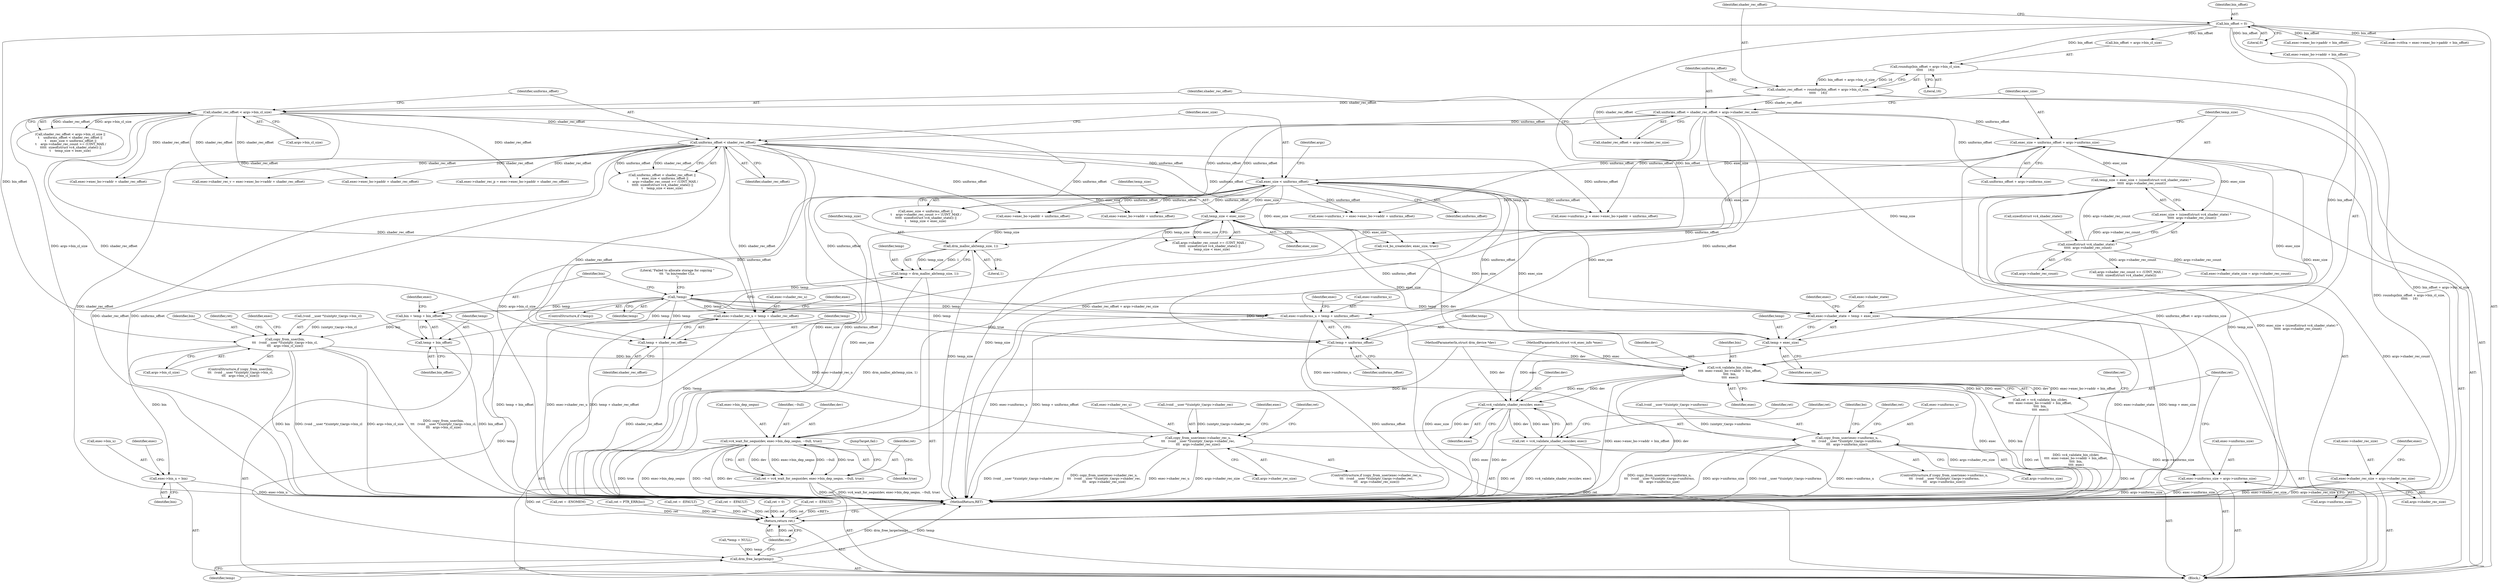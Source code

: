 digraph "0_linux_0f2ff82e11c86c05d051cae32b58226392d33bbf@API" {
"1000196" [label="(Call,drm_malloc_ab(temp_size, 1))"];
"1000187" [label="(Call,temp_size < exec_size)"];
"1000152" [label="(Call,temp_size = exec_size + (sizeof(struct vc4_shader_state) *\n \t\t\t\t\t  args->shader_rec_count))"];
"1000144" [label="(Call,exec_size = uniforms_offset + args->uniforms_size)"];
"1000136" [label="(Call,uniforms_offset = shader_rec_offset + args->shader_rec_size)"];
"1000126" [label="(Call,shader_rec_offset = roundup(bin_offset + args->bin_cl_size,\n\t\t\t\t\t     16))"];
"1000128" [label="(Call,roundup(bin_offset + args->bin_cl_size,\n\t\t\t\t\t     16))"];
"1000122" [label="(Call,bin_offset = 0)"];
"1000156" [label="(Call,sizeof(struct vc4_shader_state) *\n \t\t\t\t\t  args->shader_rec_count)"];
"1000175" [label="(Call,exec_size < uniforms_offset)"];
"1000171" [label="(Call,uniforms_offset < shader_rec_offset)"];
"1000165" [label="(Call,shader_rec_offset < args->bin_cl_size)"];
"1000194" [label="(Call,temp = drm_malloc_ab(temp_size, 1))"];
"1000200" [label="(Call,!temp)"];
"1000210" [label="(Call,bin = temp + bin_offset)"];
"1000244" [label="(Call,copy_from_user(bin,\n\t\t\t   (void __user *)(uintptr_t)args->bin_cl,\n\t\t\t   args->bin_cl_size))"];
"1000355" [label="(Call,exec->bin_u = bin)"];
"1000420" [label="(Call,vc4_validate_bin_cl(dev,\n\t\t\t\t  exec->exec_bo->vaddr + bin_offset,\n\t\t\t\t  bin,\n\t\t\t\t  exec))"];
"1000418" [label="(Call,ret = vc4_validate_bin_cl(dev,\n\t\t\t\t  exec->exec_bo->vaddr + bin_offset,\n\t\t\t\t  bin,\n\t\t\t\t  exec))"];
"1000454" [label="(Return,return ret;)"];
"1000436" [label="(Call,vc4_validate_shader_recs(dev, exec))"];
"1000434" [label="(Call,ret = vc4_validate_shader_recs(dev, exec))"];
"1000444" [label="(Call,vc4_wait_for_seqno(dev, exec->bin_dep_seqno, ~0ull, true))"];
"1000442" [label="(Call,ret = vc4_wait_for_seqno(dev, exec->bin_dep_seqno, ~0ull, true))"];
"1000212" [label="(Call,temp + bin_offset)"];
"1000215" [label="(Call,exec->shader_rec_u = temp + shader_rec_offset)"];
"1000263" [label="(Call,copy_from_user(exec->shader_rec_u,\n\t\t\t   (void __user *)(uintptr_t)args->shader_rec,\n\t\t\t   args->shader_rec_size))"];
"1000382" [label="(Call,exec->shader_rec_size = args->shader_rec_size)"];
"1000219" [label="(Call,temp + shader_rec_offset)"];
"1000222" [label="(Call,exec->uniforms_u = temp + uniforms_offset)"];
"1000284" [label="(Call,copy_from_user(exec->uniforms_u,\n\t\t\t   (void __user *)(uintptr_t)args->uniforms,\n\t\t\t   args->uniforms_size))"];
"1000411" [label="(Call,exec->uniforms_size = args->uniforms_size)"];
"1000226" [label="(Call,temp + uniforms_offset)"];
"1000229" [label="(Call,exec->shader_state = temp + exec_size)"];
"1000233" [label="(Call,temp + exec_size)"];
"1000452" [label="(Call,drm_free_large(temp))"];
"1000205" [label="(Call,ret = -ENOMEM)"];
"1000195" [label="(Identifier,temp)"];
"1000227" [label="(Identifier,temp)"];
"1000217" [label="(Identifier,exec)"];
"1000316" [label="(Call,ret = PTR_ERR(bo))"];
"1000440" [label="(Identifier,ret)"];
"1000429" [label="(Identifier,bin)"];
"1000422" [label="(Call,exec->exec_bo->vaddr + bin_offset)"];
"1000152" [label="(Call,temp_size = exec_size + (sizeof(struct vc4_shader_state) *\n \t\t\t\t\t  args->shader_rec_count))"];
"1000284" [label="(Call,copy_from_user(exec->uniforms_u,\n\t\t\t   (void __user *)(uintptr_t)args->uniforms,\n\t\t\t   args->uniforms_size))"];
"1000219" [label="(Call,temp + shader_rec_offset)"];
"1000404" [label="(Call,exec->exec_bo->paddr + uniforms_offset)"];
"1000177" [label="(Identifier,uniforms_offset)"];
"1000305" [label="(Identifier,bo)"];
"1000204" [label="(Literal,\"Failed to allocate storage for copying \"\n\t\t\t  \"in bin/render CLs.\n\")"];
"1000295" [label="(Call,args->uniforms_size)"];
"1000386" [label="(Call,args->shader_rec_size)"];
"1000420" [label="(Call,vc4_validate_bin_cl(dev,\n\t\t\t\t  exec->exec_bo->vaddr + bin_offset,\n\t\t\t\t  bin,\n\t\t\t\t  exec))"];
"1000375" [label="(Call,exec->exec_bo->paddr + shader_rec_offset)"];
"1000103" [label="(MethodParameterIn,struct drm_device *dev)"];
"1000124" [label="(Literal,0)"];
"1000167" [label="(Call,args->bin_cl_size)"];
"1000157" [label="(Call,sizeof(struct vc4_shader_state))"];
"1000172" [label="(Identifier,uniforms_offset)"];
"1000300" [label="(Identifier,ret)"];
"1000154" [label="(Call,exec_size + (sizeof(struct vc4_shader_state) *\n \t\t\t\t\t  args->shader_rec_count))"];
"1000371" [label="(Call,exec->shader_rec_p = exec->exec_bo->paddr + shader_rec_offset)"];
"1000451" [label="(JumpTarget,fail:)"];
"1000176" [label="(Identifier,exec_size)"];
"1000253" [label="(Call,args->bin_cl_size)"];
"1000236" [label="(Call,exec->shader_state_size = args->shader_rec_count)"];
"1000211" [label="(Identifier,bin)"];
"1000432" [label="(Identifier,ret)"];
"1000113" [label="(Call,*temp = NULL)"];
"1000171" [label="(Call,uniforms_offset < shader_rec_offset)"];
"1000187" [label="(Call,temp_size < exec_size)"];
"1000200" [label="(Call,!temp)"];
"1000437" [label="(Identifier,dev)"];
"1000444" [label="(Call,vc4_wait_for_seqno(dev, exec->bin_dep_seqno, ~0ull, true))"];
"1000299" [label="(Call,ret = -EFAULT)"];
"1000383" [label="(Call,exec->shader_rec_size)"];
"1000267" [label="(Call,(void __user *)(uintptr_t)args->shader_rec)"];
"1000348" [label="(Call,exec->exec_bo->paddr + bin_offset)"];
"1000285" [label="(Call,exec->uniforms_u)"];
"1000104" [label="(MethodParameterIn,struct vc4_exec_info *exec)"];
"1000288" [label="(Call,(void __user *)(uintptr_t)args->uniforms)"];
"1000153" [label="(Identifier,temp_size)"];
"1000164" [label="(Call,shader_rec_offset < args->bin_cl_size ||\n\t    uniforms_offset < shader_rec_offset ||\n \t    exec_size < uniforms_offset ||\n \t    args->shader_rec_count >= (UINT_MAX /\n \t\t\t\t\t  sizeof(struct vc4_shader_state)) ||\n\t    temp_size < exec_size)"];
"1000382" [label="(Call,exec->shader_rec_size = args->shader_rec_size)"];
"1000238" [label="(Identifier,exec)"];
"1000222" [label="(Call,exec->uniforms_u = temp + uniforms_offset)"];
"1000165" [label="(Call,shader_rec_offset < args->bin_cl_size)"];
"1000221" [label="(Identifier,shader_rec_offset)"];
"1000199" [label="(ControlStructure,if (!temp))"];
"1000146" [label="(Call,uniforms_offset + args->uniforms_size)"];
"1000359" [label="(Identifier,bin)"];
"1000456" [label="(MethodReturn,RET)"];
"1000393" [label="(Call,exec->exec_bo->vaddr + uniforms_offset)"];
"1000194" [label="(Call,temp = drm_malloc_ab(temp_size, 1))"];
"1000400" [label="(Call,exec->uniforms_p = exec->exec_bo->paddr + uniforms_offset)"];
"1000129" [label="(Call,bin_offset + args->bin_cl_size)"];
"1000430" [label="(Identifier,exec)"];
"1000415" [label="(Call,args->uniforms_size)"];
"1000188" [label="(Identifier,temp_size)"];
"1000197" [label="(Identifier,temp_size)"];
"1000344" [label="(Call,exec->ct0ca = exec->exec_bo->paddr + bin_offset)"];
"1000128" [label="(Call,roundup(bin_offset + args->bin_cl_size,\n\t\t\t\t\t     16))"];
"1000306" [label="(Call,vc4_bo_create(dev, exec_size, true))"];
"1000274" [label="(Call,args->shader_rec_size)"];
"1000443" [label="(Identifier,ret)"];
"1000234" [label="(Identifier,temp)"];
"1000362" [label="(Identifier,exec)"];
"1000446" [label="(Call,exec->bin_dep_seqno)"];
"1000122" [label="(Call,bin_offset = 0)"];
"1000226" [label="(Call,temp + uniforms_offset)"];
"1000170" [label="(Call,uniforms_offset < shader_rec_offset ||\n \t    exec_size < uniforms_offset ||\n \t    args->shader_rec_count >= (UINT_MAX /\n \t\t\t\t\t  sizeof(struct vc4_shader_state)) ||\n\t    temp_size < exec_size)"];
"1000233" [label="(Call,temp + exec_size)"];
"1000389" [label="(Call,exec->uniforms_v = exec->exec_bo->vaddr + uniforms_offset)"];
"1000159" [label="(Call,args->shader_rec_count)"];
"1000257" [label="(Call,ret = -EFAULT)"];
"1000145" [label="(Identifier,exec_size)"];
"1000265" [label="(Identifier,exec)"];
"1000454" [label="(Return,return ret;)"];
"1000411" [label="(Call,exec->uniforms_size = args->uniforms_size)"];
"1000235" [label="(Identifier,exec_size)"];
"1000181" [label="(Identifier,args)"];
"1000262" [label="(ControlStructure,if (copy_from_user(exec->shader_rec_u,\n\t\t\t   (void __user *)(uintptr_t)args->shader_rec,\n\t\t\t   args->shader_rec_size)))"];
"1000244" [label="(Call,copy_from_user(bin,\n\t\t\t   (void __user *)(uintptr_t)args->bin_cl,\n\t\t\t   args->bin_cl_size))"];
"1000243" [label="(ControlStructure,if (copy_from_user(bin,\n\t\t\t   (void __user *)(uintptr_t)args->bin_cl,\n\t\t\t   args->bin_cl_size)))"];
"1000449" [label="(Identifier,~0ull)"];
"1000137" [label="(Identifier,uniforms_offset)"];
"1000356" [label="(Call,exec->bin_u)"];
"1000173" [label="(Identifier,shader_rec_offset)"];
"1000436" [label="(Call,vc4_validate_shader_recs(dev, exec))"];
"1000127" [label="(Identifier,shader_rec_offset)"];
"1000118" [label="(Call,ret = 0)"];
"1000412" [label="(Call,exec->uniforms_size)"];
"1000215" [label="(Call,exec->shader_rec_u = temp + shader_rec_offset)"];
"1000455" [label="(Identifier,ret)"];
"1000198" [label="(Literal,1)"];
"1000231" [label="(Identifier,exec)"];
"1000445" [label="(Identifier,dev)"];
"1000105" [label="(Block,)"];
"1000286" [label="(Identifier,exec)"];
"1000230" [label="(Call,exec->shader_state)"];
"1000210" [label="(Call,bin = temp + bin_offset)"];
"1000391" [label="(Identifier,exec)"];
"1000126" [label="(Call,shader_rec_offset = roundup(bin_offset + args->bin_cl_size,\n\t\t\t\t\t     16))"];
"1000214" [label="(Identifier,bin_offset)"];
"1000279" [label="(Identifier,ret)"];
"1000421" [label="(Identifier,dev)"];
"1000434" [label="(Call,ret = vc4_validate_shader_recs(dev, exec))"];
"1000418" [label="(Call,ret = vc4_validate_bin_cl(dev,\n\t\t\t\t  exec->exec_bo->vaddr + bin_offset,\n\t\t\t\t  bin,\n\t\t\t\t  exec))"];
"1000201" [label="(Identifier,temp)"];
"1000220" [label="(Identifier,temp)"];
"1000189" [label="(Identifier,exec_size)"];
"1000228" [label="(Identifier,uniforms_offset)"];
"1000246" [label="(Call,(void __user *)(uintptr_t)args->bin_cl)"];
"1000138" [label="(Call,shader_rec_offset + args->shader_rec_size)"];
"1000438" [label="(Identifier,exec)"];
"1000245" [label="(Identifier,bin)"];
"1000450" [label="(Identifier,true)"];
"1000175" [label="(Call,exec_size < uniforms_offset)"];
"1000229" [label="(Call,exec->shader_state = temp + exec_size)"];
"1000278" [label="(Call,ret = -EFAULT)"];
"1000196" [label="(Call,drm_malloc_ab(temp_size, 1))"];
"1000216" [label="(Call,exec->shader_rec_u)"];
"1000179" [label="(Call,args->shader_rec_count >= (UINT_MAX /\n \t\t\t\t\t  sizeof(struct vc4_shader_state)))"];
"1000224" [label="(Identifier,exec)"];
"1000364" [label="(Call,exec->exec_bo->vaddr + shader_rec_offset)"];
"1000174" [label="(Call,exec_size < uniforms_offset ||\n \t    args->shader_rec_count >= (UINT_MAX /\n \t\t\t\t\t  sizeof(struct vc4_shader_state)) ||\n\t    temp_size < exec_size)"];
"1000360" [label="(Call,exec->shader_rec_v = exec->exec_bo->vaddr + shader_rec_offset)"];
"1000453" [label="(Identifier,temp)"];
"1000166" [label="(Identifier,shader_rec_offset)"];
"1000419" [label="(Identifier,ret)"];
"1000355" [label="(Call,exec->bin_u = bin)"];
"1000178" [label="(Call,args->shader_rec_count >= (UINT_MAX /\n \t\t\t\t\t  sizeof(struct vc4_shader_state)) ||\n\t    temp_size < exec_size)"];
"1000213" [label="(Identifier,temp)"];
"1000435" [label="(Identifier,ret)"];
"1000442" [label="(Call,ret = vc4_wait_for_seqno(dev, exec->bin_dep_seqno, ~0ull, true))"];
"1000144" [label="(Call,exec_size = uniforms_offset + args->uniforms_size)"];
"1000264" [label="(Call,exec->shader_rec_u)"];
"1000258" [label="(Identifier,ret)"];
"1000212" [label="(Call,temp + bin_offset)"];
"1000156" [label="(Call,sizeof(struct vc4_shader_state) *\n \t\t\t\t\t  args->shader_rec_count)"];
"1000283" [label="(ControlStructure,if (copy_from_user(exec->uniforms_u,\n\t\t\t   (void __user *)(uintptr_t)args->uniforms,\n\t\t\t   args->uniforms_size)))"];
"1000123" [label="(Identifier,bin_offset)"];
"1000263" [label="(Call,copy_from_user(exec->shader_rec_u,\n\t\t\t   (void __user *)(uintptr_t)args->shader_rec,\n\t\t\t   args->shader_rec_size))"];
"1000223" [label="(Call,exec->uniforms_u)"];
"1000136" [label="(Call,uniforms_offset = shader_rec_offset + args->shader_rec_size)"];
"1000134" [label="(Literal,16)"];
"1000452" [label="(Call,drm_free_large(temp))"];
"1000196" -> "1000194"  [label="AST: "];
"1000196" -> "1000198"  [label="CFG: "];
"1000197" -> "1000196"  [label="AST: "];
"1000198" -> "1000196"  [label="AST: "];
"1000194" -> "1000196"  [label="CFG: "];
"1000196" -> "1000456"  [label="DDG: temp_size"];
"1000196" -> "1000194"  [label="DDG: temp_size"];
"1000196" -> "1000194"  [label="DDG: 1"];
"1000187" -> "1000196"  [label="DDG: temp_size"];
"1000152" -> "1000196"  [label="DDG: temp_size"];
"1000187" -> "1000178"  [label="AST: "];
"1000187" -> "1000189"  [label="CFG: "];
"1000188" -> "1000187"  [label="AST: "];
"1000189" -> "1000187"  [label="AST: "];
"1000178" -> "1000187"  [label="CFG: "];
"1000187" -> "1000456"  [label="DDG: temp_size"];
"1000187" -> "1000456"  [label="DDG: exec_size"];
"1000187" -> "1000178"  [label="DDG: temp_size"];
"1000187" -> "1000178"  [label="DDG: exec_size"];
"1000152" -> "1000187"  [label="DDG: temp_size"];
"1000175" -> "1000187"  [label="DDG: exec_size"];
"1000187" -> "1000229"  [label="DDG: exec_size"];
"1000187" -> "1000233"  [label="DDG: exec_size"];
"1000187" -> "1000306"  [label="DDG: exec_size"];
"1000152" -> "1000105"  [label="AST: "];
"1000152" -> "1000154"  [label="CFG: "];
"1000153" -> "1000152"  [label="AST: "];
"1000154" -> "1000152"  [label="AST: "];
"1000166" -> "1000152"  [label="CFG: "];
"1000152" -> "1000456"  [label="DDG: temp_size"];
"1000152" -> "1000456"  [label="DDG: exec_size + (sizeof(struct vc4_shader_state) *\n \t\t\t\t\t  args->shader_rec_count)"];
"1000144" -> "1000152"  [label="DDG: exec_size"];
"1000156" -> "1000152"  [label="DDG: args->shader_rec_count"];
"1000144" -> "1000105"  [label="AST: "];
"1000144" -> "1000146"  [label="CFG: "];
"1000145" -> "1000144"  [label="AST: "];
"1000146" -> "1000144"  [label="AST: "];
"1000153" -> "1000144"  [label="CFG: "];
"1000144" -> "1000456"  [label="DDG: uniforms_offset + args->uniforms_size"];
"1000136" -> "1000144"  [label="DDG: uniforms_offset"];
"1000144" -> "1000154"  [label="DDG: exec_size"];
"1000144" -> "1000175"  [label="DDG: exec_size"];
"1000144" -> "1000229"  [label="DDG: exec_size"];
"1000144" -> "1000233"  [label="DDG: exec_size"];
"1000144" -> "1000306"  [label="DDG: exec_size"];
"1000136" -> "1000105"  [label="AST: "];
"1000136" -> "1000138"  [label="CFG: "];
"1000137" -> "1000136"  [label="AST: "];
"1000138" -> "1000136"  [label="AST: "];
"1000145" -> "1000136"  [label="CFG: "];
"1000136" -> "1000456"  [label="DDG: shader_rec_offset + args->shader_rec_size"];
"1000126" -> "1000136"  [label="DDG: shader_rec_offset"];
"1000136" -> "1000146"  [label="DDG: uniforms_offset"];
"1000136" -> "1000171"  [label="DDG: uniforms_offset"];
"1000136" -> "1000222"  [label="DDG: uniforms_offset"];
"1000136" -> "1000226"  [label="DDG: uniforms_offset"];
"1000136" -> "1000389"  [label="DDG: uniforms_offset"];
"1000136" -> "1000393"  [label="DDG: uniforms_offset"];
"1000136" -> "1000400"  [label="DDG: uniforms_offset"];
"1000136" -> "1000404"  [label="DDG: uniforms_offset"];
"1000126" -> "1000105"  [label="AST: "];
"1000126" -> "1000128"  [label="CFG: "];
"1000127" -> "1000126"  [label="AST: "];
"1000128" -> "1000126"  [label="AST: "];
"1000137" -> "1000126"  [label="CFG: "];
"1000126" -> "1000456"  [label="DDG: roundup(bin_offset + args->bin_cl_size,\n\t\t\t\t\t     16)"];
"1000128" -> "1000126"  [label="DDG: bin_offset + args->bin_cl_size"];
"1000128" -> "1000126"  [label="DDG: 16"];
"1000126" -> "1000138"  [label="DDG: shader_rec_offset"];
"1000126" -> "1000165"  [label="DDG: shader_rec_offset"];
"1000128" -> "1000134"  [label="CFG: "];
"1000129" -> "1000128"  [label="AST: "];
"1000134" -> "1000128"  [label="AST: "];
"1000128" -> "1000456"  [label="DDG: bin_offset + args->bin_cl_size"];
"1000122" -> "1000128"  [label="DDG: bin_offset"];
"1000122" -> "1000105"  [label="AST: "];
"1000122" -> "1000124"  [label="CFG: "];
"1000123" -> "1000122"  [label="AST: "];
"1000124" -> "1000122"  [label="AST: "];
"1000127" -> "1000122"  [label="CFG: "];
"1000122" -> "1000129"  [label="DDG: bin_offset"];
"1000122" -> "1000210"  [label="DDG: bin_offset"];
"1000122" -> "1000212"  [label="DDG: bin_offset"];
"1000122" -> "1000344"  [label="DDG: bin_offset"];
"1000122" -> "1000348"  [label="DDG: bin_offset"];
"1000122" -> "1000420"  [label="DDG: bin_offset"];
"1000122" -> "1000422"  [label="DDG: bin_offset"];
"1000156" -> "1000154"  [label="AST: "];
"1000156" -> "1000159"  [label="CFG: "];
"1000157" -> "1000156"  [label="AST: "];
"1000159" -> "1000156"  [label="AST: "];
"1000154" -> "1000156"  [label="CFG: "];
"1000156" -> "1000456"  [label="DDG: args->shader_rec_count"];
"1000156" -> "1000154"  [label="DDG: args->shader_rec_count"];
"1000156" -> "1000179"  [label="DDG: args->shader_rec_count"];
"1000156" -> "1000236"  [label="DDG: args->shader_rec_count"];
"1000175" -> "1000174"  [label="AST: "];
"1000175" -> "1000177"  [label="CFG: "];
"1000176" -> "1000175"  [label="AST: "];
"1000177" -> "1000175"  [label="AST: "];
"1000181" -> "1000175"  [label="CFG: "];
"1000174" -> "1000175"  [label="CFG: "];
"1000175" -> "1000456"  [label="DDG: exec_size"];
"1000175" -> "1000456"  [label="DDG: uniforms_offset"];
"1000175" -> "1000174"  [label="DDG: exec_size"];
"1000175" -> "1000174"  [label="DDG: uniforms_offset"];
"1000171" -> "1000175"  [label="DDG: uniforms_offset"];
"1000175" -> "1000222"  [label="DDG: uniforms_offset"];
"1000175" -> "1000226"  [label="DDG: uniforms_offset"];
"1000175" -> "1000229"  [label="DDG: exec_size"];
"1000175" -> "1000233"  [label="DDG: exec_size"];
"1000175" -> "1000306"  [label="DDG: exec_size"];
"1000175" -> "1000389"  [label="DDG: uniforms_offset"];
"1000175" -> "1000393"  [label="DDG: uniforms_offset"];
"1000175" -> "1000400"  [label="DDG: uniforms_offset"];
"1000175" -> "1000404"  [label="DDG: uniforms_offset"];
"1000171" -> "1000170"  [label="AST: "];
"1000171" -> "1000173"  [label="CFG: "];
"1000172" -> "1000171"  [label="AST: "];
"1000173" -> "1000171"  [label="AST: "];
"1000176" -> "1000171"  [label="CFG: "];
"1000170" -> "1000171"  [label="CFG: "];
"1000171" -> "1000456"  [label="DDG: uniforms_offset"];
"1000171" -> "1000456"  [label="DDG: shader_rec_offset"];
"1000171" -> "1000170"  [label="DDG: uniforms_offset"];
"1000171" -> "1000170"  [label="DDG: shader_rec_offset"];
"1000165" -> "1000171"  [label="DDG: shader_rec_offset"];
"1000171" -> "1000215"  [label="DDG: shader_rec_offset"];
"1000171" -> "1000219"  [label="DDG: shader_rec_offset"];
"1000171" -> "1000222"  [label="DDG: uniforms_offset"];
"1000171" -> "1000226"  [label="DDG: uniforms_offset"];
"1000171" -> "1000360"  [label="DDG: shader_rec_offset"];
"1000171" -> "1000364"  [label="DDG: shader_rec_offset"];
"1000171" -> "1000371"  [label="DDG: shader_rec_offset"];
"1000171" -> "1000375"  [label="DDG: shader_rec_offset"];
"1000171" -> "1000389"  [label="DDG: uniforms_offset"];
"1000171" -> "1000393"  [label="DDG: uniforms_offset"];
"1000171" -> "1000400"  [label="DDG: uniforms_offset"];
"1000171" -> "1000404"  [label="DDG: uniforms_offset"];
"1000165" -> "1000164"  [label="AST: "];
"1000165" -> "1000167"  [label="CFG: "];
"1000166" -> "1000165"  [label="AST: "];
"1000167" -> "1000165"  [label="AST: "];
"1000172" -> "1000165"  [label="CFG: "];
"1000164" -> "1000165"  [label="CFG: "];
"1000165" -> "1000456"  [label="DDG: shader_rec_offset"];
"1000165" -> "1000456"  [label="DDG: args->bin_cl_size"];
"1000165" -> "1000164"  [label="DDG: shader_rec_offset"];
"1000165" -> "1000164"  [label="DDG: args->bin_cl_size"];
"1000165" -> "1000215"  [label="DDG: shader_rec_offset"];
"1000165" -> "1000219"  [label="DDG: shader_rec_offset"];
"1000165" -> "1000244"  [label="DDG: args->bin_cl_size"];
"1000165" -> "1000360"  [label="DDG: shader_rec_offset"];
"1000165" -> "1000364"  [label="DDG: shader_rec_offset"];
"1000165" -> "1000371"  [label="DDG: shader_rec_offset"];
"1000165" -> "1000375"  [label="DDG: shader_rec_offset"];
"1000194" -> "1000105"  [label="AST: "];
"1000195" -> "1000194"  [label="AST: "];
"1000201" -> "1000194"  [label="CFG: "];
"1000194" -> "1000456"  [label="DDG: drm_malloc_ab(temp_size, 1)"];
"1000194" -> "1000200"  [label="DDG: temp"];
"1000200" -> "1000199"  [label="AST: "];
"1000200" -> "1000201"  [label="CFG: "];
"1000201" -> "1000200"  [label="AST: "];
"1000204" -> "1000200"  [label="CFG: "];
"1000211" -> "1000200"  [label="CFG: "];
"1000200" -> "1000456"  [label="DDG: !temp"];
"1000200" -> "1000210"  [label="DDG: temp"];
"1000200" -> "1000212"  [label="DDG: temp"];
"1000200" -> "1000215"  [label="DDG: temp"];
"1000200" -> "1000219"  [label="DDG: temp"];
"1000200" -> "1000222"  [label="DDG: temp"];
"1000200" -> "1000226"  [label="DDG: temp"];
"1000200" -> "1000229"  [label="DDG: temp"];
"1000200" -> "1000233"  [label="DDG: temp"];
"1000200" -> "1000452"  [label="DDG: temp"];
"1000210" -> "1000105"  [label="AST: "];
"1000210" -> "1000212"  [label="CFG: "];
"1000211" -> "1000210"  [label="AST: "];
"1000212" -> "1000210"  [label="AST: "];
"1000217" -> "1000210"  [label="CFG: "];
"1000210" -> "1000456"  [label="DDG: temp + bin_offset"];
"1000210" -> "1000244"  [label="DDG: bin"];
"1000244" -> "1000243"  [label="AST: "];
"1000244" -> "1000253"  [label="CFG: "];
"1000245" -> "1000244"  [label="AST: "];
"1000246" -> "1000244"  [label="AST: "];
"1000253" -> "1000244"  [label="AST: "];
"1000258" -> "1000244"  [label="CFG: "];
"1000265" -> "1000244"  [label="CFG: "];
"1000244" -> "1000456"  [label="DDG: args->bin_cl_size"];
"1000244" -> "1000456"  [label="DDG: copy_from_user(bin,\n\t\t\t   (void __user *)(uintptr_t)args->bin_cl,\n\t\t\t   args->bin_cl_size)"];
"1000244" -> "1000456"  [label="DDG: bin"];
"1000244" -> "1000456"  [label="DDG: (void __user *)(uintptr_t)args->bin_cl"];
"1000246" -> "1000244"  [label="DDG: (uintptr_t)args->bin_cl"];
"1000244" -> "1000355"  [label="DDG: bin"];
"1000244" -> "1000420"  [label="DDG: bin"];
"1000355" -> "1000105"  [label="AST: "];
"1000355" -> "1000359"  [label="CFG: "];
"1000356" -> "1000355"  [label="AST: "];
"1000359" -> "1000355"  [label="AST: "];
"1000362" -> "1000355"  [label="CFG: "];
"1000355" -> "1000456"  [label="DDG: exec->bin_u"];
"1000420" -> "1000418"  [label="AST: "];
"1000420" -> "1000430"  [label="CFG: "];
"1000421" -> "1000420"  [label="AST: "];
"1000422" -> "1000420"  [label="AST: "];
"1000429" -> "1000420"  [label="AST: "];
"1000430" -> "1000420"  [label="AST: "];
"1000418" -> "1000420"  [label="CFG: "];
"1000420" -> "1000456"  [label="DDG: exec->exec_bo->vaddr + bin_offset"];
"1000420" -> "1000456"  [label="DDG: dev"];
"1000420" -> "1000456"  [label="DDG: exec"];
"1000420" -> "1000456"  [label="DDG: bin"];
"1000420" -> "1000418"  [label="DDG: dev"];
"1000420" -> "1000418"  [label="DDG: exec->exec_bo->vaddr + bin_offset"];
"1000420" -> "1000418"  [label="DDG: bin"];
"1000420" -> "1000418"  [label="DDG: exec"];
"1000306" -> "1000420"  [label="DDG: dev"];
"1000103" -> "1000420"  [label="DDG: dev"];
"1000104" -> "1000420"  [label="DDG: exec"];
"1000420" -> "1000436"  [label="DDG: dev"];
"1000420" -> "1000436"  [label="DDG: exec"];
"1000418" -> "1000105"  [label="AST: "];
"1000419" -> "1000418"  [label="AST: "];
"1000432" -> "1000418"  [label="CFG: "];
"1000418" -> "1000456"  [label="DDG: vc4_validate_bin_cl(dev,\n\t\t\t\t  exec->exec_bo->vaddr + bin_offset,\n\t\t\t\t  bin,\n\t\t\t\t  exec)"];
"1000418" -> "1000456"  [label="DDG: ret"];
"1000418" -> "1000454"  [label="DDG: ret"];
"1000454" -> "1000105"  [label="AST: "];
"1000454" -> "1000455"  [label="CFG: "];
"1000455" -> "1000454"  [label="AST: "];
"1000456" -> "1000454"  [label="CFG: "];
"1000454" -> "1000456"  [label="DDG: <RET>"];
"1000455" -> "1000454"  [label="DDG: ret"];
"1000442" -> "1000454"  [label="DDG: ret"];
"1000205" -> "1000454"  [label="DDG: ret"];
"1000257" -> "1000454"  [label="DDG: ret"];
"1000299" -> "1000454"  [label="DDG: ret"];
"1000434" -> "1000454"  [label="DDG: ret"];
"1000278" -> "1000454"  [label="DDG: ret"];
"1000316" -> "1000454"  [label="DDG: ret"];
"1000118" -> "1000454"  [label="DDG: ret"];
"1000436" -> "1000434"  [label="AST: "];
"1000436" -> "1000438"  [label="CFG: "];
"1000437" -> "1000436"  [label="AST: "];
"1000438" -> "1000436"  [label="AST: "];
"1000434" -> "1000436"  [label="CFG: "];
"1000436" -> "1000456"  [label="DDG: dev"];
"1000436" -> "1000456"  [label="DDG: exec"];
"1000436" -> "1000434"  [label="DDG: dev"];
"1000436" -> "1000434"  [label="DDG: exec"];
"1000103" -> "1000436"  [label="DDG: dev"];
"1000104" -> "1000436"  [label="DDG: exec"];
"1000436" -> "1000444"  [label="DDG: dev"];
"1000434" -> "1000105"  [label="AST: "];
"1000435" -> "1000434"  [label="AST: "];
"1000440" -> "1000434"  [label="CFG: "];
"1000434" -> "1000456"  [label="DDG: vc4_validate_shader_recs(dev, exec)"];
"1000434" -> "1000456"  [label="DDG: ret"];
"1000444" -> "1000442"  [label="AST: "];
"1000444" -> "1000450"  [label="CFG: "];
"1000445" -> "1000444"  [label="AST: "];
"1000446" -> "1000444"  [label="AST: "];
"1000449" -> "1000444"  [label="AST: "];
"1000450" -> "1000444"  [label="AST: "];
"1000442" -> "1000444"  [label="CFG: "];
"1000444" -> "1000456"  [label="DDG: true"];
"1000444" -> "1000456"  [label="DDG: exec->bin_dep_seqno"];
"1000444" -> "1000456"  [label="DDG: ~0ull"];
"1000444" -> "1000456"  [label="DDG: dev"];
"1000444" -> "1000442"  [label="DDG: dev"];
"1000444" -> "1000442"  [label="DDG: exec->bin_dep_seqno"];
"1000444" -> "1000442"  [label="DDG: ~0ull"];
"1000444" -> "1000442"  [label="DDG: true"];
"1000103" -> "1000444"  [label="DDG: dev"];
"1000306" -> "1000444"  [label="DDG: true"];
"1000442" -> "1000105"  [label="AST: "];
"1000443" -> "1000442"  [label="AST: "];
"1000451" -> "1000442"  [label="CFG: "];
"1000442" -> "1000456"  [label="DDG: ret"];
"1000442" -> "1000456"  [label="DDG: vc4_wait_for_seqno(dev, exec->bin_dep_seqno, ~0ull, true)"];
"1000212" -> "1000214"  [label="CFG: "];
"1000213" -> "1000212"  [label="AST: "];
"1000214" -> "1000212"  [label="AST: "];
"1000212" -> "1000456"  [label="DDG: bin_offset"];
"1000215" -> "1000105"  [label="AST: "];
"1000215" -> "1000219"  [label="CFG: "];
"1000216" -> "1000215"  [label="AST: "];
"1000219" -> "1000215"  [label="AST: "];
"1000224" -> "1000215"  [label="CFG: "];
"1000215" -> "1000456"  [label="DDG: exec->shader_rec_u"];
"1000215" -> "1000456"  [label="DDG: temp + shader_rec_offset"];
"1000215" -> "1000263"  [label="DDG: exec->shader_rec_u"];
"1000263" -> "1000262"  [label="AST: "];
"1000263" -> "1000274"  [label="CFG: "];
"1000264" -> "1000263"  [label="AST: "];
"1000267" -> "1000263"  [label="AST: "];
"1000274" -> "1000263"  [label="AST: "];
"1000279" -> "1000263"  [label="CFG: "];
"1000286" -> "1000263"  [label="CFG: "];
"1000263" -> "1000456"  [label="DDG: (void __user *)(uintptr_t)args->shader_rec"];
"1000263" -> "1000456"  [label="DDG: copy_from_user(exec->shader_rec_u,\n\t\t\t   (void __user *)(uintptr_t)args->shader_rec,\n\t\t\t   args->shader_rec_size)"];
"1000263" -> "1000456"  [label="DDG: exec->shader_rec_u"];
"1000263" -> "1000456"  [label="DDG: args->shader_rec_size"];
"1000267" -> "1000263"  [label="DDG: (uintptr_t)args->shader_rec"];
"1000263" -> "1000382"  [label="DDG: args->shader_rec_size"];
"1000382" -> "1000105"  [label="AST: "];
"1000382" -> "1000386"  [label="CFG: "];
"1000383" -> "1000382"  [label="AST: "];
"1000386" -> "1000382"  [label="AST: "];
"1000391" -> "1000382"  [label="CFG: "];
"1000382" -> "1000456"  [label="DDG: exec->shader_rec_size"];
"1000382" -> "1000456"  [label="DDG: args->shader_rec_size"];
"1000219" -> "1000221"  [label="CFG: "];
"1000220" -> "1000219"  [label="AST: "];
"1000221" -> "1000219"  [label="AST: "];
"1000219" -> "1000456"  [label="DDG: shader_rec_offset"];
"1000222" -> "1000105"  [label="AST: "];
"1000222" -> "1000226"  [label="CFG: "];
"1000223" -> "1000222"  [label="AST: "];
"1000226" -> "1000222"  [label="AST: "];
"1000231" -> "1000222"  [label="CFG: "];
"1000222" -> "1000456"  [label="DDG: exec->uniforms_u"];
"1000222" -> "1000456"  [label="DDG: temp + uniforms_offset"];
"1000222" -> "1000284"  [label="DDG: exec->uniforms_u"];
"1000284" -> "1000283"  [label="AST: "];
"1000284" -> "1000295"  [label="CFG: "];
"1000285" -> "1000284"  [label="AST: "];
"1000288" -> "1000284"  [label="AST: "];
"1000295" -> "1000284"  [label="AST: "];
"1000300" -> "1000284"  [label="CFG: "];
"1000305" -> "1000284"  [label="CFG: "];
"1000284" -> "1000456"  [label="DDG: exec->uniforms_u"];
"1000284" -> "1000456"  [label="DDG: copy_from_user(exec->uniforms_u,\n\t\t\t   (void __user *)(uintptr_t)args->uniforms,\n\t\t\t   args->uniforms_size)"];
"1000284" -> "1000456"  [label="DDG: args->uniforms_size"];
"1000284" -> "1000456"  [label="DDG: (void __user *)(uintptr_t)args->uniforms"];
"1000288" -> "1000284"  [label="DDG: (uintptr_t)args->uniforms"];
"1000284" -> "1000411"  [label="DDG: args->uniforms_size"];
"1000411" -> "1000105"  [label="AST: "];
"1000411" -> "1000415"  [label="CFG: "];
"1000412" -> "1000411"  [label="AST: "];
"1000415" -> "1000411"  [label="AST: "];
"1000419" -> "1000411"  [label="CFG: "];
"1000411" -> "1000456"  [label="DDG: exec->uniforms_size"];
"1000411" -> "1000456"  [label="DDG: args->uniforms_size"];
"1000226" -> "1000228"  [label="CFG: "];
"1000227" -> "1000226"  [label="AST: "];
"1000228" -> "1000226"  [label="AST: "];
"1000226" -> "1000456"  [label="DDG: uniforms_offset"];
"1000229" -> "1000105"  [label="AST: "];
"1000229" -> "1000233"  [label="CFG: "];
"1000230" -> "1000229"  [label="AST: "];
"1000233" -> "1000229"  [label="AST: "];
"1000238" -> "1000229"  [label="CFG: "];
"1000229" -> "1000456"  [label="DDG: temp + exec_size"];
"1000229" -> "1000456"  [label="DDG: exec->shader_state"];
"1000233" -> "1000235"  [label="CFG: "];
"1000234" -> "1000233"  [label="AST: "];
"1000235" -> "1000233"  [label="AST: "];
"1000233" -> "1000456"  [label="DDG: exec_size"];
"1000452" -> "1000105"  [label="AST: "];
"1000452" -> "1000453"  [label="CFG: "];
"1000453" -> "1000452"  [label="AST: "];
"1000455" -> "1000452"  [label="CFG: "];
"1000452" -> "1000456"  [label="DDG: drm_free_large(temp)"];
"1000452" -> "1000456"  [label="DDG: temp"];
"1000113" -> "1000452"  [label="DDG: temp"];
}
